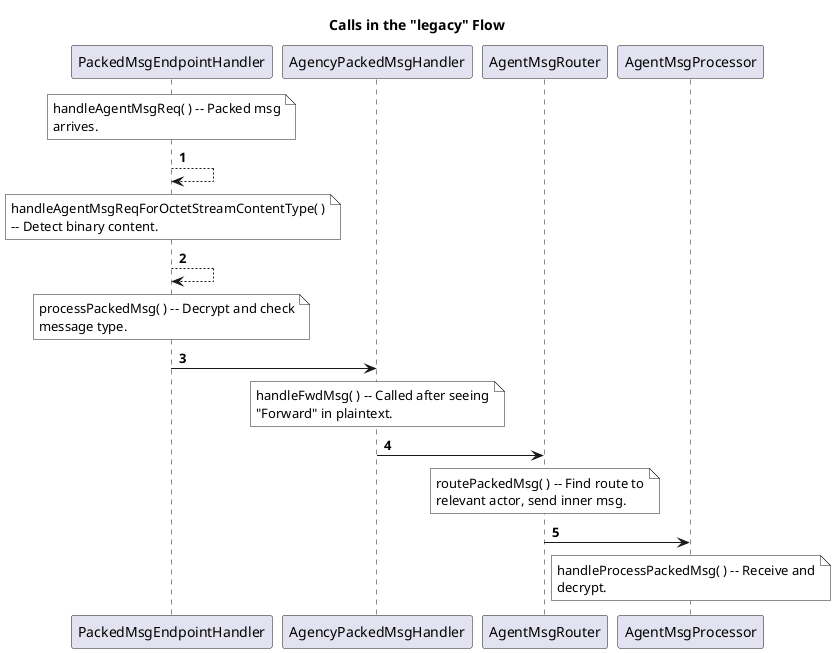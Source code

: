 @startuml

title Calls in the "legacy" Flow

autonumber 1
note over PackedMsgEndpointHandler #ffffff: handleAgentMsgReq( ) -- Packed msg\narrives.
PackedMsgEndpointHandler --> PackedMsgEndpointHandler
note over PackedMsgEndpointHandler #ffffff: handleAgentMsgReqForOctetStreamContentType( )\n-- Detect binary content.
PackedMsgEndpointHandler --> PackedMsgEndpointHandler
note over PackedMsgEndpointHandler #ffffff: processPackedMsg( ) -- Decrypt and check\nmessage type.
PackedMsgEndpointHandler -> AgencyPackedMsgHandler
note over AgencyPackedMsgHandler #ffffff: handleFwdMsg( ) -- Called after seeing\n"Forward" in plaintext.
AgencyPackedMsgHandler -> AgentMsgRouter
note over AgentMsgRouter #ffffff: routePackedMsg( ) -- Find route to\nrelevant actor, send inner msg.
AgentMsgRouter -> AgentMsgProcessor
note over AgentMsgProcessor #ffffff: handleProcessPackedMsg( ) -- Receive and\ndecrypt.

@enduml
